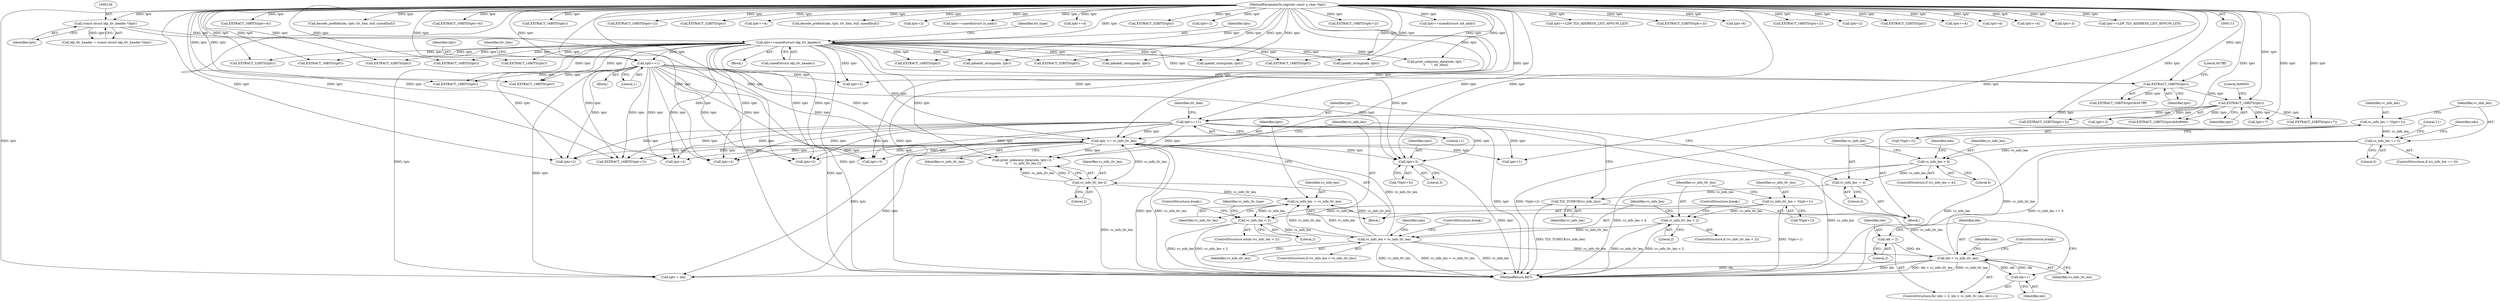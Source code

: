 digraph "0_tcpdump_aa5c6b710dfd8020d2c908d6b3bd41f1da719b3b_0@pointer" {
"1000748" [label="(Call,tptr+3)"];
"1000115" [label="(MethodParameterIn,register const u_char *tptr)"];
"1000416" [label="(Call,tptr+=1)"];
"1000203" [label="(Call,tptr+=sizeof(struct ldp_tlv_header))"];
"1000135" [label="(Call,(const struct ldp_tlv_header *)tptr)"];
"1000766" [label="(Call,tptr += vc_info_tlv_len)"];
"1000759" [label="(Call,vc_info_tlv_len-2)"];
"1000664" [label="(Call,vc_info_len < vc_info_tlv_len)"];
"1000644" [label="(Call,vc_info_len > 2)"];
"1000763" [label="(Call,vc_info_len -= vc_info_tlv_len)"];
"1000704" [label="(Call,idx < vc_info_tlv_len)"];
"1000707" [label="(Call,idx++)"];
"1000701" [label="(Call,idx = 2)"];
"1000641" [label="(Call,TLV_TCHECK(vc_info_len))"];
"1000632" [label="(Call,vc_info_len -= 4)"];
"1000620" [label="(Call,vc_info_len < 4)"];
"1000553" [label="(Call,vc_info_len == 0)"];
"1000546" [label="(Call,vc_info_len = *(tptr+2))"];
"1000659" [label="(Call,vc_info_tlv_len < 2)"];
"1000652" [label="(Call,vc_info_tlv_len = *(tptr+1))"];
"1000635" [label="(Call,tptr+=11)"];
"1000603" [label="(Call,EXTRACT_16BITS(tptr))"];
"1000597" [label="(Call,EXTRACT_16BITS(tptr))"];
"1000646" [label="(Literal,2)"];
"1000741" [label="(Call,tptr+3)"];
"1000273" [label="(Call,EXTRACT_32BITS(tptr))"];
"1000610" [label="(Call,tptr+3)"];
"1000137" [label="(Identifier,tptr)"];
"1000965" [label="(MethodReturn,RET)"];
"1000381" [label="(Call,EXTRACT_16BITS(tptr+6))"];
"1000652" [label="(Call,vc_info_tlv_len = *(tptr+1))"];
"1000661" [label="(Literal,2)"];
"1000117" [label="(Block,)"];
"1000219" [label="(Call,EXTRACT_16BITS(tptr))"];
"1000636" [label="(Identifier,tptr)"];
"1000494" [label="(Call,decode_prefix6(ndo, tptr, tlv_tlen, buf, sizeof(buf)))"];
"1000609" [label="(Call,EXTRACT_32BITS(tptr+3))"];
"1000747" [label="(Call,*(tptr+3))"];
"1000390" [label="(Call,EXTRACT_16BITS(tptr+6))"];
"1000548" [label="(Call,*(tptr+2))"];
"1000664" [label="(Call,vc_info_len < vc_info_tlv_len)"];
"1000724" [label="(Call,tptr+2)"];
"1000573" [label="(Call,EXTRACT_16BITS(tptr))"];
"1000635" [label="(Call,tptr+=11)"];
"1000690" [label="(Call,EXTRACT_16BITS(tptr+2))"];
"1000753" [label="(Call,print_unknown_data(ndo, tptr+2, \"\n\t\t  \", vc_info_tlv_len-2))"];
"1000780" [label="(Call,EXTRACT_32BITS(tptr))"];
"1000233" [label="(Call,EXTRACT_16BITS(tptr+2))"];
"1000634" [label="(Literal,4)"];
"1000115" [label="(MethodParameterIn,register const u_char *tptr)"];
"1000818" [label="(Call,EXTRACT_32BITS(tptr))"];
"1000893" [label="(Call,tptr+=4)"];
"1000647" [label="(Block,)"];
"1000639" [label="(Identifier,tlv_tlen)"];
"1000447" [label="(Call,decode_prefix4(ndo, tptr, tlv_tlen, buf, sizeof(buf)))"];
"1000234" [label="(Call,tptr+2)"];
"1000209" [label="(Block,)"];
"1000325" [label="(Call,tptr+=sizeof(struct in_addr))"];
"1000755" [label="(Call,tptr+2)"];
"1000791" [label="(Call,tptr+=4)"];
"1000637" [label="(Literal,11)"];
"1000597" [label="(Call,EXTRACT_16BITS(tptr))"];
"1000766" [label="(Call,tptr += vc_info_tlv_len)"];
"1000649" [label="(Identifier,vc_info_tlv_type)"];
"1000700" [label="(ControlStructure,for (idx = 2; idx < vc_info_tlv_len; idx++))"];
"1000603" [label="(Call,EXTRACT_16BITS(tptr))"];
"1000371" [label="(Call,EXTRACT_16BITS(tptr))"];
"1000205" [label="(Call,sizeof(struct ldp_tlv_header))"];
"1000760" [label="(Identifier,vc_info_tlv_len)"];
"1000653" [label="(Identifier,vc_info_tlv_len)"];
"1000769" [label="(ControlStructure,break;)"];
"1000837" [label="(Call,EXTRACT_16BITS(tptr))"];
"1000883" [label="(Call,EXTRACT_32BITS(tptr))"];
"1000605" [label="(Literal,0x8000)"];
"1000712" [label="(Call,tptr + idx)"];
"1000432" [label="(Call,EXTRACT_16BITS(tptr))"];
"1000596" [label="(Call,EXTRACT_16BITS(tptr)&0x7fff)"];
"1000626" [label="(Identifier,ndo)"];
"1000546" [label="(Call,vc_info_len = *(tptr+2))"];
"1000765" [label="(Identifier,vc_info_tlv_len)"];
"1000375" [label="(Call,tptr+2)"];
"1000707" [label="(Call,idx++)"];
"1000917" [label="(Call,EXTRACT_16BITS(tptr))"];
"1000619" [label="(ControlStructure,if (vc_info_len < 4))"];
"1000702" [label="(Identifier,idx)"];
"1000642" [label="(Identifier,vc_info_len)"];
"1000614" [label="(Call,EXTRACT_32BITS(tptr+7))"];
"1000547" [label="(Identifier,vc_info_len)"];
"1000644" [label="(Call,vc_info_len > 2)"];
"1000731" [label="(Call,tptr+2)"];
"1000748" [label="(Call,tptr+3)"];
"1000703" [label="(Literal,2)"];
"1000670" [label="(Identifier,ndo)"];
"1000789" [label="(Call,EXTRACT_32BITS(tptr))"];
"1000318" [label="(Call,ipaddr_string(ndo, tptr))"];
"1000658" [label="(ControlStructure,if (vc_info_tlv_len < 2))"];
"1000224" [label="(Call,EXTRACT_16BITS(tptr+2))"];
"1000586" [label="(Literal,11)"];
"1000710" [label="(Identifier,ndo)"];
"1000763" [label="(Call,vc_info_len -= vc_info_tlv_len)"];
"1000281" [label="(Call,EXTRACT_16BITS(tptr))"];
"1000749" [label="(Identifier,tptr)"];
"1000602" [label="(Call,EXTRACT_16BITS(tptr)&0x8000)"];
"1000767" [label="(Identifier,tptr)"];
"1000622" [label="(Literal,4)"];
"1000666" [label="(Identifier,vc_info_tlv_len)"];
"1000249" [label="(Call,ipaddr_string(ndo, tptr))"];
"1000553" [label="(Call,vc_info_len == 0)"];
"1000604" [label="(Identifier,tptr)"];
"1000761" [label="(Literal,2)"];
"1000204" [label="(Identifier,tptr)"];
"1000354" [label="(Call,tptr+=sizeof(struct in6_addr))"];
"1000621" [label="(Identifier,vc_info_len)"];
"1000133" [label="(Call,ldp_tlv_header = (const struct ldp_tlv_header *)tptr)"];
"1000554" [label="(Identifier,vc_info_len)"];
"1000567" [label="(Call,EXTRACT_16BITS(tptr))"];
"1000706" [label="(Identifier,vc_info_tlv_len)"];
"1000549" [label="(Call,tptr+2)"];
"1000937" [label="(Call,print_unknown_data(ndo, tptr, \"\n\t      \", tlv_tlen))"];
"1000655" [label="(Call,tptr+1)"];
"1000347" [label="(Call,ip6addr_string(ndo, tptr))"];
"1000665" [label="(Identifier,vc_info_len)"];
"1000283" [label="(Call,tptr+=LDP_TLV_ADDRESS_LIST_AFNUM_LEN)"];
"1000704" [label="(Call,idx < vc_info_tlv_len)"];
"1000715" [label="(ControlStructure,break;)"];
"1000420" [label="(Identifier,tlv_tlen)"];
"1000768" [label="(Identifier,vc_info_tlv_len)"];
"1000417" [label="(Identifier,tptr)"];
"1000705" [label="(Identifier,idx)"];
"1000663" [label="(ControlStructure,if (vc_info_len < vc_info_tlv_len))"];
"1000708" [label="(Identifier,idx)"];
"1000662" [label="(ControlStructure,break;)"];
"1000208" [label="(Identifier,tlv_type)"];
"1000579" [label="(Call,EXTRACT_32BITS(tptr+3))"];
"1000759" [label="(Call,vc_info_tlv_len-2)"];
"1000667" [label="(ControlStructure,break;)"];
"1000382" [label="(Call,tptr+6)"];
"1000750" [label="(Literal,3)"];
"1000691" [label="(Call,tptr+2)"];
"1000559" [label="(Identifier,ndo)"];
"1000374" [label="(Call,EXTRACT_16BITS(tptr+2))"];
"1000633" [label="(Identifier,vc_info_len)"];
"1000643" [label="(ControlStructure,while (vc_info_len > 2))"];
"1000552" [label="(ControlStructure,if (vc_info_len == 0))"];
"1000424" [label="(Block,)"];
"1000555" [label="(Literal,0)"];
"1000416" [label="(Call,tptr+=1)"];
"1000225" [label="(Call,tptr+2)"];
"1000660" [label="(Identifier,vc_info_tlv_len)"];
"1000701" [label="(Call,idx = 2)"];
"1000898" [label="(Call,EXTRACT_32BITS(tptr))"];
"1000418" [label="(Literal,1)"];
"1000820" [label="(Call,tptr+=4)"];
"1000135" [label="(Call,(const struct ldp_tlv_header *)tptr)"];
"1000203" [label="(Call,tptr+=sizeof(struct ldp_tlv_header))"];
"1000391" [label="(Call,tptr+6)"];
"1000878" [label="(Call,tptr+=4)"];
"1000632" [label="(Call,vc_info_len -= 4)"];
"1000764" [label="(Identifier,vc_info_len)"];
"1000659" [label="(Call,vc_info_tlv_len < 2)"];
"1000580" [label="(Call,tptr+3)"];
"1000645" [label="(Identifier,vc_info_len)"];
"1000434" [label="(Call,tptr+=LDP_TLV_ADDRESS_LIST_AFNUM_LEN)"];
"1000620" [label="(Call,vc_info_len < 4)"];
"1000654" [label="(Call,*(tptr+1))"];
"1000598" [label="(Identifier,tptr)"];
"1000261" [label="(Call,ip6addr_string(ndo, tptr))"];
"1000599" [label="(Literal,0x7fff)"];
"1000615" [label="(Call,tptr+7)"];
"1000641" [label="(Call,TLV_TCHECK(vc_info_len))"];
"1000748" -> "1000747"  [label="AST: "];
"1000748" -> "1000750"  [label="CFG: "];
"1000749" -> "1000748"  [label="AST: "];
"1000750" -> "1000748"  [label="AST: "];
"1000747" -> "1000748"  [label="CFG: "];
"1000748" -> "1000965"  [label="DDG: tptr"];
"1000115" -> "1000748"  [label="DDG: tptr"];
"1000416" -> "1000748"  [label="DDG: tptr"];
"1000203" -> "1000748"  [label="DDG: tptr"];
"1000766" -> "1000748"  [label="DDG: tptr"];
"1000635" -> "1000748"  [label="DDG: tptr"];
"1000115" -> "1000113"  [label="AST: "];
"1000115" -> "1000965"  [label="DDG: tptr"];
"1000115" -> "1000135"  [label="DDG: tptr"];
"1000115" -> "1000203"  [label="DDG: tptr"];
"1000115" -> "1000219"  [label="DDG: tptr"];
"1000115" -> "1000224"  [label="DDG: tptr"];
"1000115" -> "1000225"  [label="DDG: tptr"];
"1000115" -> "1000233"  [label="DDG: tptr"];
"1000115" -> "1000234"  [label="DDG: tptr"];
"1000115" -> "1000249"  [label="DDG: tptr"];
"1000115" -> "1000261"  [label="DDG: tptr"];
"1000115" -> "1000273"  [label="DDG: tptr"];
"1000115" -> "1000281"  [label="DDG: tptr"];
"1000115" -> "1000283"  [label="DDG: tptr"];
"1000115" -> "1000318"  [label="DDG: tptr"];
"1000115" -> "1000325"  [label="DDG: tptr"];
"1000115" -> "1000347"  [label="DDG: tptr"];
"1000115" -> "1000354"  [label="DDG: tptr"];
"1000115" -> "1000371"  [label="DDG: tptr"];
"1000115" -> "1000374"  [label="DDG: tptr"];
"1000115" -> "1000375"  [label="DDG: tptr"];
"1000115" -> "1000381"  [label="DDG: tptr"];
"1000115" -> "1000382"  [label="DDG: tptr"];
"1000115" -> "1000390"  [label="DDG: tptr"];
"1000115" -> "1000391"  [label="DDG: tptr"];
"1000115" -> "1000416"  [label="DDG: tptr"];
"1000115" -> "1000432"  [label="DDG: tptr"];
"1000115" -> "1000434"  [label="DDG: tptr"];
"1000115" -> "1000447"  [label="DDG: tptr"];
"1000115" -> "1000494"  [label="DDG: tptr"];
"1000115" -> "1000549"  [label="DDG: tptr"];
"1000115" -> "1000567"  [label="DDG: tptr"];
"1000115" -> "1000573"  [label="DDG: tptr"];
"1000115" -> "1000579"  [label="DDG: tptr"];
"1000115" -> "1000580"  [label="DDG: tptr"];
"1000115" -> "1000597"  [label="DDG: tptr"];
"1000115" -> "1000603"  [label="DDG: tptr"];
"1000115" -> "1000609"  [label="DDG: tptr"];
"1000115" -> "1000610"  [label="DDG: tptr"];
"1000115" -> "1000614"  [label="DDG: tptr"];
"1000115" -> "1000615"  [label="DDG: tptr"];
"1000115" -> "1000635"  [label="DDG: tptr"];
"1000115" -> "1000655"  [label="DDG: tptr"];
"1000115" -> "1000690"  [label="DDG: tptr"];
"1000115" -> "1000691"  [label="DDG: tptr"];
"1000115" -> "1000712"  [label="DDG: tptr"];
"1000115" -> "1000724"  [label="DDG: tptr"];
"1000115" -> "1000731"  [label="DDG: tptr"];
"1000115" -> "1000741"  [label="DDG: tptr"];
"1000115" -> "1000753"  [label="DDG: tptr"];
"1000115" -> "1000755"  [label="DDG: tptr"];
"1000115" -> "1000766"  [label="DDG: tptr"];
"1000115" -> "1000780"  [label="DDG: tptr"];
"1000115" -> "1000789"  [label="DDG: tptr"];
"1000115" -> "1000791"  [label="DDG: tptr"];
"1000115" -> "1000818"  [label="DDG: tptr"];
"1000115" -> "1000820"  [label="DDG: tptr"];
"1000115" -> "1000837"  [label="DDG: tptr"];
"1000115" -> "1000878"  [label="DDG: tptr"];
"1000115" -> "1000883"  [label="DDG: tptr"];
"1000115" -> "1000893"  [label="DDG: tptr"];
"1000115" -> "1000898"  [label="DDG: tptr"];
"1000115" -> "1000917"  [label="DDG: tptr"];
"1000115" -> "1000937"  [label="DDG: tptr"];
"1000416" -> "1000209"  [label="AST: "];
"1000416" -> "1000418"  [label="CFG: "];
"1000417" -> "1000416"  [label="AST: "];
"1000418" -> "1000416"  [label="AST: "];
"1000420" -> "1000416"  [label="CFG: "];
"1000416" -> "1000965"  [label="DDG: tptr"];
"1000203" -> "1000416"  [label="DDG: tptr"];
"1000416" -> "1000432"  [label="DDG: tptr"];
"1000416" -> "1000549"  [label="DDG: tptr"];
"1000416" -> "1000567"  [label="DDG: tptr"];
"1000416" -> "1000597"  [label="DDG: tptr"];
"1000416" -> "1000690"  [label="DDG: tptr"];
"1000416" -> "1000691"  [label="DDG: tptr"];
"1000416" -> "1000712"  [label="DDG: tptr"];
"1000416" -> "1000724"  [label="DDG: tptr"];
"1000416" -> "1000731"  [label="DDG: tptr"];
"1000416" -> "1000741"  [label="DDG: tptr"];
"1000416" -> "1000753"  [label="DDG: tptr"];
"1000416" -> "1000755"  [label="DDG: tptr"];
"1000416" -> "1000766"  [label="DDG: tptr"];
"1000203" -> "1000117"  [label="AST: "];
"1000203" -> "1000205"  [label="CFG: "];
"1000204" -> "1000203"  [label="AST: "];
"1000205" -> "1000203"  [label="AST: "];
"1000208" -> "1000203"  [label="CFG: "];
"1000203" -> "1000965"  [label="DDG: tptr"];
"1000135" -> "1000203"  [label="DDG: tptr"];
"1000203" -> "1000219"  [label="DDG: tptr"];
"1000203" -> "1000249"  [label="DDG: tptr"];
"1000203" -> "1000261"  [label="DDG: tptr"];
"1000203" -> "1000273"  [label="DDG: tptr"];
"1000203" -> "1000281"  [label="DDG: tptr"];
"1000203" -> "1000318"  [label="DDG: tptr"];
"1000203" -> "1000347"  [label="DDG: tptr"];
"1000203" -> "1000371"  [label="DDG: tptr"];
"1000203" -> "1000432"  [label="DDG: tptr"];
"1000203" -> "1000549"  [label="DDG: tptr"];
"1000203" -> "1000567"  [label="DDG: tptr"];
"1000203" -> "1000597"  [label="DDG: tptr"];
"1000203" -> "1000690"  [label="DDG: tptr"];
"1000203" -> "1000691"  [label="DDG: tptr"];
"1000203" -> "1000712"  [label="DDG: tptr"];
"1000203" -> "1000724"  [label="DDG: tptr"];
"1000203" -> "1000731"  [label="DDG: tptr"];
"1000203" -> "1000741"  [label="DDG: tptr"];
"1000203" -> "1000753"  [label="DDG: tptr"];
"1000203" -> "1000755"  [label="DDG: tptr"];
"1000203" -> "1000766"  [label="DDG: tptr"];
"1000203" -> "1000780"  [label="DDG: tptr"];
"1000203" -> "1000789"  [label="DDG: tptr"];
"1000203" -> "1000837"  [label="DDG: tptr"];
"1000203" -> "1000917"  [label="DDG: tptr"];
"1000203" -> "1000937"  [label="DDG: tptr"];
"1000135" -> "1000133"  [label="AST: "];
"1000135" -> "1000137"  [label="CFG: "];
"1000136" -> "1000135"  [label="AST: "];
"1000137" -> "1000135"  [label="AST: "];
"1000133" -> "1000135"  [label="CFG: "];
"1000135" -> "1000965"  [label="DDG: tptr"];
"1000135" -> "1000133"  [label="DDG: tptr"];
"1000766" -> "1000647"  [label="AST: "];
"1000766" -> "1000768"  [label="CFG: "];
"1000767" -> "1000766"  [label="AST: "];
"1000768" -> "1000766"  [label="AST: "];
"1000645" -> "1000766"  [label="CFG: "];
"1000766" -> "1000965"  [label="DDG: tptr"];
"1000766" -> "1000965"  [label="DDG: vc_info_tlv_len"];
"1000766" -> "1000655"  [label="DDG: tptr"];
"1000766" -> "1000690"  [label="DDG: tptr"];
"1000766" -> "1000691"  [label="DDG: tptr"];
"1000766" -> "1000712"  [label="DDG: tptr"];
"1000766" -> "1000724"  [label="DDG: tptr"];
"1000766" -> "1000731"  [label="DDG: tptr"];
"1000766" -> "1000741"  [label="DDG: tptr"];
"1000766" -> "1000753"  [label="DDG: tptr"];
"1000766" -> "1000755"  [label="DDG: tptr"];
"1000759" -> "1000766"  [label="DDG: vc_info_tlv_len"];
"1000704" -> "1000766"  [label="DDG: vc_info_tlv_len"];
"1000664" -> "1000766"  [label="DDG: vc_info_tlv_len"];
"1000635" -> "1000766"  [label="DDG: tptr"];
"1000759" -> "1000753"  [label="AST: "];
"1000759" -> "1000761"  [label="CFG: "];
"1000760" -> "1000759"  [label="AST: "];
"1000761" -> "1000759"  [label="AST: "];
"1000753" -> "1000759"  [label="CFG: "];
"1000759" -> "1000965"  [label="DDG: vc_info_tlv_len"];
"1000759" -> "1000753"  [label="DDG: vc_info_tlv_len"];
"1000759" -> "1000753"  [label="DDG: 2"];
"1000664" -> "1000759"  [label="DDG: vc_info_tlv_len"];
"1000759" -> "1000763"  [label="DDG: vc_info_tlv_len"];
"1000664" -> "1000663"  [label="AST: "];
"1000664" -> "1000666"  [label="CFG: "];
"1000665" -> "1000664"  [label="AST: "];
"1000666" -> "1000664"  [label="AST: "];
"1000667" -> "1000664"  [label="CFG: "];
"1000670" -> "1000664"  [label="CFG: "];
"1000664" -> "1000965"  [label="DDG: vc_info_len < vc_info_tlv_len"];
"1000664" -> "1000965"  [label="DDG: vc_info_tlv_len"];
"1000664" -> "1000965"  [label="DDG: vc_info_len"];
"1000644" -> "1000664"  [label="DDG: vc_info_len"];
"1000659" -> "1000664"  [label="DDG: vc_info_tlv_len"];
"1000664" -> "1000704"  [label="DDG: vc_info_tlv_len"];
"1000664" -> "1000763"  [label="DDG: vc_info_tlv_len"];
"1000664" -> "1000763"  [label="DDG: vc_info_len"];
"1000644" -> "1000643"  [label="AST: "];
"1000644" -> "1000646"  [label="CFG: "];
"1000645" -> "1000644"  [label="AST: "];
"1000646" -> "1000644"  [label="AST: "];
"1000649" -> "1000644"  [label="CFG: "];
"1000769" -> "1000644"  [label="CFG: "];
"1000644" -> "1000965"  [label="DDG: vc_info_len > 2"];
"1000644" -> "1000965"  [label="DDG: vc_info_len"];
"1000763" -> "1000644"  [label="DDG: vc_info_len"];
"1000641" -> "1000644"  [label="DDG: vc_info_len"];
"1000763" -> "1000647"  [label="AST: "];
"1000763" -> "1000765"  [label="CFG: "];
"1000764" -> "1000763"  [label="AST: "];
"1000765" -> "1000763"  [label="AST: "];
"1000767" -> "1000763"  [label="CFG: "];
"1000704" -> "1000763"  [label="DDG: vc_info_tlv_len"];
"1000704" -> "1000700"  [label="AST: "];
"1000704" -> "1000706"  [label="CFG: "];
"1000705" -> "1000704"  [label="AST: "];
"1000706" -> "1000704"  [label="AST: "];
"1000710" -> "1000704"  [label="CFG: "];
"1000715" -> "1000704"  [label="CFG: "];
"1000704" -> "1000965"  [label="DDG: vc_info_tlv_len"];
"1000704" -> "1000965"  [label="DDG: idx"];
"1000704" -> "1000965"  [label="DDG: idx < vc_info_tlv_len"];
"1000707" -> "1000704"  [label="DDG: idx"];
"1000701" -> "1000704"  [label="DDG: idx"];
"1000704" -> "1000707"  [label="DDG: idx"];
"1000704" -> "1000712"  [label="DDG: idx"];
"1000707" -> "1000700"  [label="AST: "];
"1000707" -> "1000708"  [label="CFG: "];
"1000708" -> "1000707"  [label="AST: "];
"1000705" -> "1000707"  [label="CFG: "];
"1000701" -> "1000700"  [label="AST: "];
"1000701" -> "1000703"  [label="CFG: "];
"1000702" -> "1000701"  [label="AST: "];
"1000703" -> "1000701"  [label="AST: "];
"1000705" -> "1000701"  [label="CFG: "];
"1000641" -> "1000424"  [label="AST: "];
"1000641" -> "1000642"  [label="CFG: "];
"1000642" -> "1000641"  [label="AST: "];
"1000645" -> "1000641"  [label="CFG: "];
"1000641" -> "1000965"  [label="DDG: TLV_TCHECK(vc_info_len)"];
"1000632" -> "1000641"  [label="DDG: vc_info_len"];
"1000632" -> "1000424"  [label="AST: "];
"1000632" -> "1000634"  [label="CFG: "];
"1000633" -> "1000632"  [label="AST: "];
"1000634" -> "1000632"  [label="AST: "];
"1000636" -> "1000632"  [label="CFG: "];
"1000620" -> "1000632"  [label="DDG: vc_info_len"];
"1000620" -> "1000619"  [label="AST: "];
"1000620" -> "1000622"  [label="CFG: "];
"1000621" -> "1000620"  [label="AST: "];
"1000622" -> "1000620"  [label="AST: "];
"1000626" -> "1000620"  [label="CFG: "];
"1000633" -> "1000620"  [label="CFG: "];
"1000620" -> "1000965"  [label="DDG: vc_info_len"];
"1000620" -> "1000965"  [label="DDG: vc_info_len < 4"];
"1000553" -> "1000620"  [label="DDG: vc_info_len"];
"1000553" -> "1000552"  [label="AST: "];
"1000553" -> "1000555"  [label="CFG: "];
"1000554" -> "1000553"  [label="AST: "];
"1000555" -> "1000553"  [label="AST: "];
"1000559" -> "1000553"  [label="CFG: "];
"1000586" -> "1000553"  [label="CFG: "];
"1000553" -> "1000965"  [label="DDG: vc_info_len == 0"];
"1000553" -> "1000965"  [label="DDG: vc_info_len"];
"1000546" -> "1000553"  [label="DDG: vc_info_len"];
"1000546" -> "1000424"  [label="AST: "];
"1000546" -> "1000548"  [label="CFG: "];
"1000547" -> "1000546"  [label="AST: "];
"1000548" -> "1000546"  [label="AST: "];
"1000554" -> "1000546"  [label="CFG: "];
"1000546" -> "1000965"  [label="DDG: *(tptr+2)"];
"1000659" -> "1000658"  [label="AST: "];
"1000659" -> "1000661"  [label="CFG: "];
"1000660" -> "1000659"  [label="AST: "];
"1000661" -> "1000659"  [label="AST: "];
"1000662" -> "1000659"  [label="CFG: "];
"1000665" -> "1000659"  [label="CFG: "];
"1000659" -> "1000965"  [label="DDG: vc_info_tlv_len"];
"1000659" -> "1000965"  [label="DDG: vc_info_tlv_len < 2"];
"1000652" -> "1000659"  [label="DDG: vc_info_tlv_len"];
"1000652" -> "1000647"  [label="AST: "];
"1000652" -> "1000654"  [label="CFG: "];
"1000653" -> "1000652"  [label="AST: "];
"1000654" -> "1000652"  [label="AST: "];
"1000660" -> "1000652"  [label="CFG: "];
"1000652" -> "1000965"  [label="DDG: *(tptr+1)"];
"1000635" -> "1000424"  [label="AST: "];
"1000635" -> "1000637"  [label="CFG: "];
"1000636" -> "1000635"  [label="AST: "];
"1000637" -> "1000635"  [label="AST: "];
"1000639" -> "1000635"  [label="CFG: "];
"1000635" -> "1000965"  [label="DDG: tptr"];
"1000603" -> "1000635"  [label="DDG: tptr"];
"1000635" -> "1000655"  [label="DDG: tptr"];
"1000635" -> "1000690"  [label="DDG: tptr"];
"1000635" -> "1000691"  [label="DDG: tptr"];
"1000635" -> "1000712"  [label="DDG: tptr"];
"1000635" -> "1000724"  [label="DDG: tptr"];
"1000635" -> "1000731"  [label="DDG: tptr"];
"1000635" -> "1000741"  [label="DDG: tptr"];
"1000635" -> "1000753"  [label="DDG: tptr"];
"1000635" -> "1000755"  [label="DDG: tptr"];
"1000603" -> "1000602"  [label="AST: "];
"1000603" -> "1000604"  [label="CFG: "];
"1000604" -> "1000603"  [label="AST: "];
"1000605" -> "1000603"  [label="CFG: "];
"1000603" -> "1000602"  [label="DDG: tptr"];
"1000597" -> "1000603"  [label="DDG: tptr"];
"1000603" -> "1000609"  [label="DDG: tptr"];
"1000603" -> "1000610"  [label="DDG: tptr"];
"1000603" -> "1000614"  [label="DDG: tptr"];
"1000603" -> "1000615"  [label="DDG: tptr"];
"1000597" -> "1000596"  [label="AST: "];
"1000597" -> "1000598"  [label="CFG: "];
"1000598" -> "1000597"  [label="AST: "];
"1000599" -> "1000597"  [label="CFG: "];
"1000597" -> "1000596"  [label="DDG: tptr"];
}
